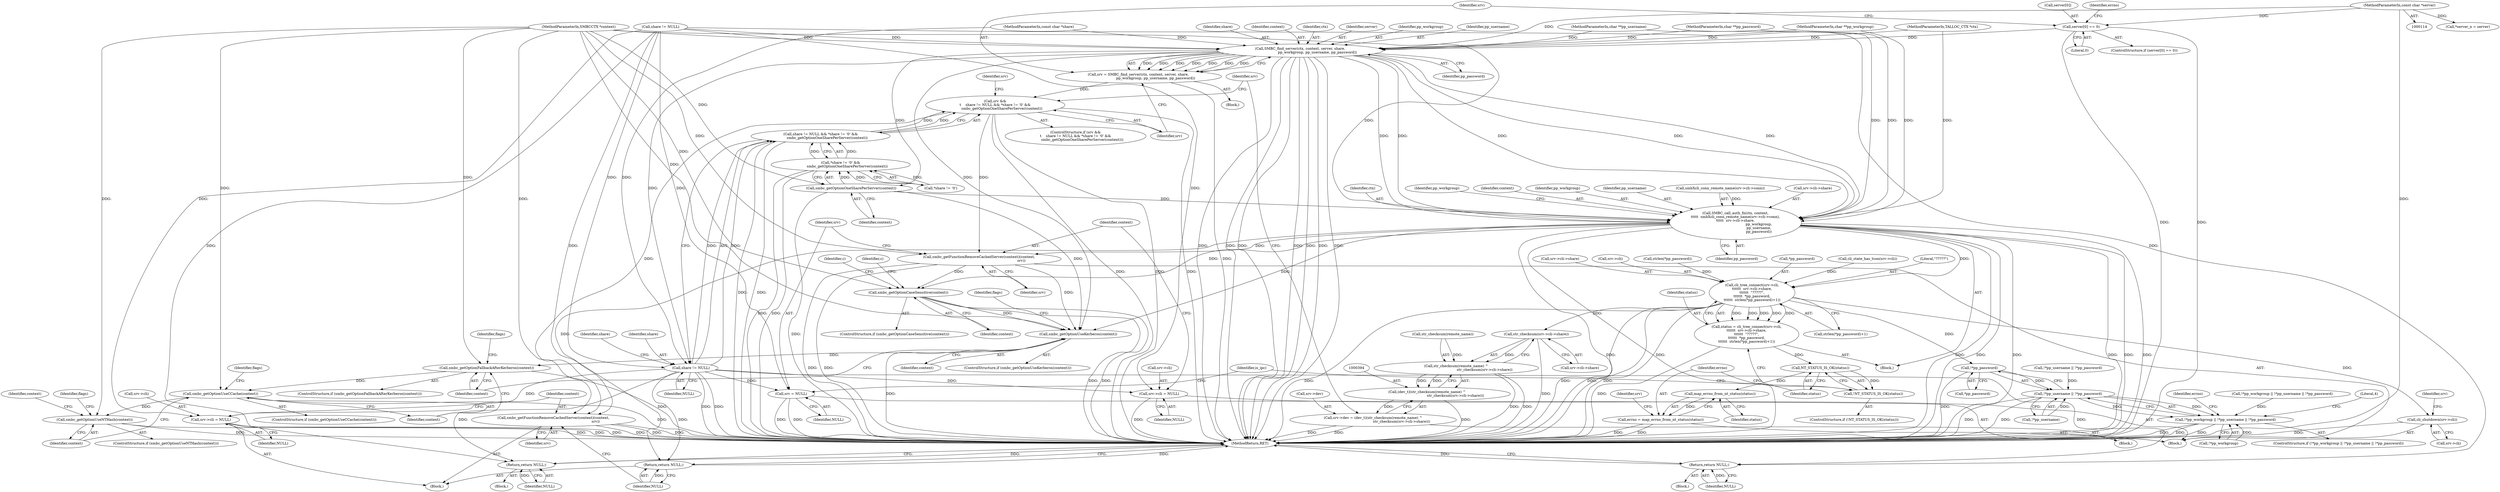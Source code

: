 digraph "0_samba_1ba49b8f389eda3414b14410c7fbcb4041ca06b1@array" {
"1000181" [label="(Call,server[0] == 0)"];
"1000118" [label="(MethodParameterIn,const char *server)"];
"1000194" [label="(Call,SMBC_find_server(ctx, context, server, share,\n                               pp_workgroup, pp_username, pp_password))"];
"1000192" [label="(Call,srv = SMBC_find_server(ctx, context, server, share,\n                               pp_workgroup, pp_username, pp_password))"];
"1000203" [label="(Call,srv &&\n\t    share != NULL && *share != '\0' &&\n            smbc_getOptionOneSharePerServer(context))"];
"1000266" [label="(Call,smbc_getFunctionRemoveCachedServer(context)(context,\n                                                                            srv))"];
"1000308" [label="(Call,smbc_getFunctionRemoveCachedServer(context)(context,\n                                                                            srv))"];
"1000343" [label="(Call,smbc_getOptionCaseSensitive(context))"];
"1000454" [label="(Call,smbc_getOptionUseKerberos(context))"];
"1000461" [label="(Call,smbc_getOptionFallbackAfterKerberos(context))"];
"1000468" [label="(Call,smbc_getOptionUseCCache(context))"];
"1000475" [label="(Call,smbc_getOptionUseNTHash(context))"];
"1000206" [label="(Call,share != NULL)"];
"1000205" [label="(Call,share != NULL && *share != '\0' &&\n            smbc_getOptionOneSharePerServer(context))"];
"1000261" [label="(Call,srv->cli = NULL)"];
"1000269" [label="(Return,return NULL;)"];
"1000303" [label="(Call,srv->cli = NULL)"];
"1000311" [label="(Call,srv = NULL)"];
"1000416" [label="(Return,return NULL;)"];
"1000434" [label="(Return,return NULL;)"];
"1000214" [label="(Call,smbc_getOptionOneSharePerServer(context))"];
"1000209" [label="(Call,*share != '\0' &&\n            smbc_getOptionOneSharePerServer(context))"];
"1000224" [label="(Call,SMBC_call_auth_fn(ctx, context,\n\t\t\t\t\t  smbXcli_conn_remote_name(srv->cli->conn),\n\t\t\t\t\t  srv->cli->share,\n                                          pp_workgroup,\n                                          pp_username,\n                                          pp_password))"];
"1000273" [label="(Call,cli_tree_connect(srv->cli,\n\t\t\t\t\t\t  srv->cli->share,\n\t\t\t\t\t\t  \"?????\",\n\t\t\t\t\t\t  *pp_password,\n\t\t\t\t\t\t  strlen(*pp_password)+1))"];
"1000271" [label="(Call,status = cli_tree_connect(srv->cli,\n\t\t\t\t\t\t  srv->cli->share,\n\t\t\t\t\t\t  \"?????\",\n\t\t\t\t\t\t  *pp_password,\n\t\t\t\t\t\t  strlen(*pp_password)+1))"];
"1000292" [label="(Call,NT_STATUS_IS_OK(status))"];
"1000291" [label="(Call,!NT_STATUS_IS_OK(status))"];
"1000297" [label="(Call,map_errno_from_nt_status(status))"];
"1000295" [label="(Call,errno = map_errno_from_nt_status(status))"];
"1000299" [label="(Call,cli_shutdown(srv->cli))"];
"1000398" [label="(Call,str_checksum(srv->cli->share))"];
"1000395" [label="(Call,str_checksum(remote_name) ^\n                                                   str_checksum(srv->cli->share))"];
"1000393" [label="(Call,(dev_t)(str_checksum(remote_name) ^\n                                                   str_checksum(srv->cli->share)))"];
"1000389" [label="(Call,srv->dev = (dev_t)(str_checksum(remote_name) ^\n                                                   str_checksum(srv->cli->share)))"];
"1000427" [label="(Call,!*pp_password)"];
"1000423" [label="(Call,!*pp_username || !*pp_password)"];
"1000419" [label="(Call,!*pp_workgroup || !*pp_username || !*pp_password)"];
"1000432" [label="(Identifier,errno)"];
"1000120" [label="(MethodParameterIn,const char *share)"];
"1000227" [label="(Call,smbXcli_conn_remote_name(srv->cli->conn))"];
"1000419" [label="(Call,!*pp_workgroup || !*pp_username || !*pp_password)"];
"1000307" [label="(Identifier,NULL)"];
"1000193" [label="(Identifier,srv)"];
"1000202" [label="(ControlStructure,if (srv &&\n\t    share != NULL && *share != '\0' &&\n            smbc_getOptionOneSharePerServer(context)))"];
"1000295" [label="(Call,errno = map_errno_from_nt_status(status))"];
"1000277" [label="(Call,srv->cli->share)"];
"1000233" [label="(Call,srv->cli->share)"];
"1000269" [label="(Return,return NULL;)"];
"1000479" [label="(Identifier,flags)"];
"1000415" [label="(Block,)"];
"1000194" [label="(Call,SMBC_find_server(ctx, context, server, share,\n                               pp_workgroup, pp_username, pp_password))"];
"1000212" [label="(Identifier,share)"];
"1000210" [label="(Call,*share != '\0')"];
"1000223" [label="(Block,)"];
"1000296" [label="(Identifier,errno)"];
"1000300" [label="(Call,srv->cli)"];
"1000139" [label="(Call,*server_n = server)"];
"1000242" [label="(Call,!*pp_workgroup || !*pp_username || !*pp_password)"];
"1000272" [label="(Identifier,status)"];
"1000262" [label="(Call,srv->cli)"];
"1000461" [label="(Call,smbc_getOptionFallbackAfterKerberos(context))"];
"1000390" [label="(Call,srv->dev)"];
"1000297" [label="(Call,map_errno_from_nt_status(status))"];
"1000188" [label="(Identifier,errno)"];
"1000454" [label="(Call,smbc_getOptionUseKerberos(context))"];
"1000221" [label="(Identifier,srv)"];
"1000200" [label="(Identifier,pp_username)"];
"1000267" [label="(Identifier,context)"];
"1000301" [label="(Identifier,srv)"];
"1000352" [label="(Identifier,c)"];
"1000405" [label="(Identifier,srv)"];
"1000434" [label="(Return,return NULL;)"];
"1000225" [label="(Identifier,ctx)"];
"1000475" [label="(Call,smbc_getOptionUseNTHash(context))"];
"1000215" [label="(Identifier,context)"];
"1000427" [label="(Call,!*pp_password)"];
"1000203" [label="(Call,srv &&\n\t    share != NULL && *share != '\0' &&\n            smbc_getOptionOneSharePerServer(context))"];
"1000181" [label="(Call,server[0] == 0)"];
"1000274" [label="(Call,srv->cli)"];
"1000204" [label="(Identifier,srv)"];
"1000261" [label="(Call,srv->cli = NULL)"];
"1000214" [label="(Call,smbc_getOptionOneSharePerServer(context))"];
"1000146" [label="(Call,share != NULL)"];
"1000435" [label="(Identifier,NULL)"];
"1000273" [label="(Call,cli_tree_connect(srv->cli,\n\t\t\t\t\t\t  srv->cli->share,\n\t\t\t\t\t\t  \"?????\",\n\t\t\t\t\t\t  *pp_password,\n\t\t\t\t\t\t  strlen(*pp_password)+1))"];
"1000268" [label="(Identifier,srv)"];
"1000198" [label="(Identifier,share)"];
"1000122" [label="(MethodParameterIn,char **pp_username)"];
"1000224" [label="(Call,SMBC_call_auth_fn(ctx, context,\n\t\t\t\t\t  smbXcli_conn_remote_name(srv->cli->conn),\n\t\t\t\t\t  srv->cli->share,\n                                          pp_workgroup,\n                                          pp_username,\n                                          pp_password))"];
"1000474" [label="(ControlStructure,if (smbc_getOptionUseNTHash(context)))"];
"1000342" [label="(ControlStructure,if (smbc_getOptionCaseSensitive(context)))"];
"1000311" [label="(Call,srv = NULL)"];
"1000304" [label="(Call,srv->cli)"];
"1000292" [label="(Call,NT_STATUS_IS_OK(status))"];
"1000266" [label="(Call,smbc_getFunctionRemoveCachedServer(context)(context,\n                                                                            srv))"];
"1000270" [label="(Identifier,NULL)"];
"1000115" [label="(MethodParameterIn,TALLOC_CTX *ctx)"];
"1000286" [label="(Call,strlen(*pp_password))"];
"1000496" [label="(MethodReturn,RET)"];
"1000416" [label="(Return,return NULL;)"];
"1000437" [label="(Literal,4)"];
"1000299" [label="(Call,cli_shutdown(srv->cli))"];
"1000428" [label="(Call,*pp_password)"];
"1000315" [label="(Identifier,is_ipc)"];
"1000240" [label="(Identifier,pp_password)"];
"1000196" [label="(Identifier,context)"];
"1000290" [label="(ControlStructure,if (!NT_STATUS_IS_OK(status)))"];
"1000423" [label="(Call,!*pp_username || !*pp_password)"];
"1000309" [label="(Identifier,context)"];
"1000399" [label="(Call,srv->cli->share)"];
"1000488" [label="(Identifier,context)"];
"1000347" [label="(Identifier,c)"];
"1000472" [label="(Identifier,flags)"];
"1000476" [label="(Identifier,context)"];
"1000458" [label="(Identifier,flags)"];
"1000265" [label="(Identifier,NULL)"];
"1000283" [label="(Call,*pp_password)"];
"1000389" [label="(Call,srv->dev = (dev_t)(str_checksum(remote_name) ^\n                                                   str_checksum(srv->cli->share)))"];
"1000305" [label="(Identifier,srv)"];
"1000460" [label="(ControlStructure,if (smbc_getOptionFallbackAfterKerberos(context)))"];
"1000430" [label="(Block,)"];
"1000303" [label="(Call,srv->cli = NULL)"];
"1000219" [label="(Call,cli_state_has_tcon(srv->cli))"];
"1000294" [label="(Block,)"];
"1000192" [label="(Call,srv = SMBC_find_server(ctx, context, server, share,\n                               pp_workgroup, pp_username, pp_password))"];
"1000195" [label="(Identifier,ctx)"];
"1000182" [label="(Call,server[0])"];
"1000424" [label="(Call,!*pp_username)"];
"1000343" [label="(Call,smbc_getOptionCaseSensitive(context))"];
"1000417" [label="(Identifier,NULL)"];
"1000245" [label="(Identifier,pp_workgroup)"];
"1000453" [label="(ControlStructure,if (smbc_getOptionUseKerberos(context)))"];
"1000469" [label="(Identifier,context)"];
"1000123" [label="(MethodParameterIn,char **pp_password)"];
"1000398" [label="(Call,str_checksum(srv->cli->share))"];
"1000298" [label="(Identifier,status)"];
"1000271" [label="(Call,status = cli_tree_connect(srv->cli,\n\t\t\t\t\t\t  srv->cli->share,\n\t\t\t\t\t\t  \"?????\",\n\t\t\t\t\t\t  *pp_password,\n\t\t\t\t\t\t  strlen(*pp_password)+1))"];
"1000226" [label="(Identifier,context)"];
"1000209" [label="(Call,*share != '\0' &&\n            smbc_getOptionOneSharePerServer(context))"];
"1000455" [label="(Identifier,context)"];
"1000246" [label="(Call,!*pp_username || !*pp_password)"];
"1000206" [label="(Call,share != NULL)"];
"1000205" [label="(Call,share != NULL && *share != '\0' &&\n            smbc_getOptionOneSharePerServer(context))"];
"1000285" [label="(Call,strlen(*pp_password)+1)"];
"1000207" [label="(Identifier,share)"];
"1000185" [label="(Literal,0)"];
"1000312" [label="(Identifier,srv)"];
"1000465" [label="(Identifier,flags)"];
"1000238" [label="(Identifier,pp_workgroup)"];
"1000308" [label="(Call,smbc_getFunctionRemoveCachedServer(context)(context,\n                                                                            srv))"];
"1000121" [label="(MethodParameterIn,char **pp_workgroup)"];
"1000201" [label="(Identifier,pp_password)"];
"1000467" [label="(ControlStructure,if (smbc_getOptionUseCCache(context)))"];
"1000253" [label="(Block,)"];
"1000291" [label="(Call,!NT_STATUS_IS_OK(status))"];
"1000462" [label="(Identifier,context)"];
"1000208" [label="(Identifier,NULL)"];
"1000197" [label="(Identifier,server)"];
"1000180" [label="(ControlStructure,if (server[0] == 0))"];
"1000118" [label="(MethodParameterIn,const char *server)"];
"1000396" [label="(Call,str_checksum(remote_name))"];
"1000393" [label="(Call,(dev_t)(str_checksum(remote_name) ^\n                                                   str_checksum(srv->cli->share)))"];
"1000282" [label="(Literal,\"?????\")"];
"1000125" [label="(Block,)"];
"1000395" [label="(Call,str_checksum(remote_name) ^\n                                                   str_checksum(srv->cli->share))"];
"1000313" [label="(Identifier,NULL)"];
"1000418" [label="(ControlStructure,if (!*pp_workgroup || !*pp_username || !*pp_password))"];
"1000310" [label="(Identifier,srv)"];
"1000293" [label="(Identifier,status)"];
"1000379" [label="(Block,)"];
"1000468" [label="(Call,smbc_getOptionUseCCache(context))"];
"1000116" [label="(MethodParameterIn,SMBCCTX *context)"];
"1000199" [label="(Identifier,pp_workgroup)"];
"1000344" [label="(Identifier,context)"];
"1000420" [label="(Call,!*pp_workgroup)"];
"1000239" [label="(Identifier,pp_username)"];
"1000181" -> "1000180"  [label="AST: "];
"1000181" -> "1000185"  [label="CFG: "];
"1000182" -> "1000181"  [label="AST: "];
"1000185" -> "1000181"  [label="AST: "];
"1000188" -> "1000181"  [label="CFG: "];
"1000193" -> "1000181"  [label="CFG: "];
"1000181" -> "1000496"  [label="DDG: "];
"1000181" -> "1000496"  [label="DDG: "];
"1000118" -> "1000181"  [label="DDG: "];
"1000181" -> "1000194"  [label="DDG: "];
"1000118" -> "1000114"  [label="AST: "];
"1000118" -> "1000496"  [label="DDG: "];
"1000118" -> "1000139"  [label="DDG: "];
"1000118" -> "1000194"  [label="DDG: "];
"1000194" -> "1000192"  [label="AST: "];
"1000194" -> "1000201"  [label="CFG: "];
"1000195" -> "1000194"  [label="AST: "];
"1000196" -> "1000194"  [label="AST: "];
"1000197" -> "1000194"  [label="AST: "];
"1000198" -> "1000194"  [label="AST: "];
"1000199" -> "1000194"  [label="AST: "];
"1000200" -> "1000194"  [label="AST: "];
"1000201" -> "1000194"  [label="AST: "];
"1000192" -> "1000194"  [label="CFG: "];
"1000194" -> "1000496"  [label="DDG: "];
"1000194" -> "1000496"  [label="DDG: "];
"1000194" -> "1000496"  [label="DDG: "];
"1000194" -> "1000496"  [label="DDG: "];
"1000194" -> "1000496"  [label="DDG: "];
"1000194" -> "1000496"  [label="DDG: "];
"1000194" -> "1000496"  [label="DDG: "];
"1000194" -> "1000192"  [label="DDG: "];
"1000194" -> "1000192"  [label="DDG: "];
"1000194" -> "1000192"  [label="DDG: "];
"1000194" -> "1000192"  [label="DDG: "];
"1000194" -> "1000192"  [label="DDG: "];
"1000194" -> "1000192"  [label="DDG: "];
"1000194" -> "1000192"  [label="DDG: "];
"1000115" -> "1000194"  [label="DDG: "];
"1000116" -> "1000194"  [label="DDG: "];
"1000146" -> "1000194"  [label="DDG: "];
"1000120" -> "1000194"  [label="DDG: "];
"1000121" -> "1000194"  [label="DDG: "];
"1000122" -> "1000194"  [label="DDG: "];
"1000123" -> "1000194"  [label="DDG: "];
"1000194" -> "1000206"  [label="DDG: "];
"1000194" -> "1000214"  [label="DDG: "];
"1000194" -> "1000224"  [label="DDG: "];
"1000194" -> "1000224"  [label="DDG: "];
"1000194" -> "1000224"  [label="DDG: "];
"1000194" -> "1000224"  [label="DDG: "];
"1000194" -> "1000224"  [label="DDG: "];
"1000194" -> "1000454"  [label="DDG: "];
"1000192" -> "1000125"  [label="AST: "];
"1000193" -> "1000192"  [label="AST: "];
"1000204" -> "1000192"  [label="CFG: "];
"1000192" -> "1000496"  [label="DDG: "];
"1000192" -> "1000203"  [label="DDG: "];
"1000203" -> "1000202"  [label="AST: "];
"1000203" -> "1000204"  [label="CFG: "];
"1000203" -> "1000205"  [label="CFG: "];
"1000204" -> "1000203"  [label="AST: "];
"1000205" -> "1000203"  [label="AST: "];
"1000221" -> "1000203"  [label="CFG: "];
"1000405" -> "1000203"  [label="CFG: "];
"1000203" -> "1000496"  [label="DDG: "];
"1000203" -> "1000496"  [label="DDG: "];
"1000203" -> "1000496"  [label="DDG: "];
"1000205" -> "1000203"  [label="DDG: "];
"1000205" -> "1000203"  [label="DDG: "];
"1000203" -> "1000266"  [label="DDG: "];
"1000203" -> "1000308"  [label="DDG: "];
"1000266" -> "1000253"  [label="AST: "];
"1000266" -> "1000268"  [label="CFG: "];
"1000267" -> "1000266"  [label="AST: "];
"1000268" -> "1000266"  [label="AST: "];
"1000270" -> "1000266"  [label="CFG: "];
"1000266" -> "1000496"  [label="DDG: "];
"1000266" -> "1000496"  [label="DDG: "];
"1000266" -> "1000496"  [label="DDG: "];
"1000224" -> "1000266"  [label="DDG: "];
"1000116" -> "1000266"  [label="DDG: "];
"1000308" -> "1000294"  [label="AST: "];
"1000308" -> "1000310"  [label="CFG: "];
"1000309" -> "1000308"  [label="AST: "];
"1000310" -> "1000308"  [label="AST: "];
"1000312" -> "1000308"  [label="CFG: "];
"1000308" -> "1000496"  [label="DDG: "];
"1000308" -> "1000496"  [label="DDG: "];
"1000224" -> "1000308"  [label="DDG: "];
"1000116" -> "1000308"  [label="DDG: "];
"1000308" -> "1000343"  [label="DDG: "];
"1000308" -> "1000454"  [label="DDG: "];
"1000343" -> "1000342"  [label="AST: "];
"1000343" -> "1000344"  [label="CFG: "];
"1000344" -> "1000343"  [label="AST: "];
"1000347" -> "1000343"  [label="CFG: "];
"1000352" -> "1000343"  [label="CFG: "];
"1000343" -> "1000496"  [label="DDG: "];
"1000343" -> "1000496"  [label="DDG: "];
"1000224" -> "1000343"  [label="DDG: "];
"1000116" -> "1000343"  [label="DDG: "];
"1000343" -> "1000454"  [label="DDG: "];
"1000454" -> "1000453"  [label="AST: "];
"1000454" -> "1000455"  [label="CFG: "];
"1000455" -> "1000454"  [label="AST: "];
"1000458" -> "1000454"  [label="CFG: "];
"1000462" -> "1000454"  [label="CFG: "];
"1000454" -> "1000496"  [label="DDG: "];
"1000224" -> "1000454"  [label="DDG: "];
"1000214" -> "1000454"  [label="DDG: "];
"1000116" -> "1000454"  [label="DDG: "];
"1000454" -> "1000461"  [label="DDG: "];
"1000461" -> "1000460"  [label="AST: "];
"1000461" -> "1000462"  [label="CFG: "];
"1000462" -> "1000461"  [label="AST: "];
"1000465" -> "1000461"  [label="CFG: "];
"1000469" -> "1000461"  [label="CFG: "];
"1000461" -> "1000496"  [label="DDG: "];
"1000116" -> "1000461"  [label="DDG: "];
"1000461" -> "1000468"  [label="DDG: "];
"1000468" -> "1000467"  [label="AST: "];
"1000468" -> "1000469"  [label="CFG: "];
"1000469" -> "1000468"  [label="AST: "];
"1000472" -> "1000468"  [label="CFG: "];
"1000476" -> "1000468"  [label="CFG: "];
"1000468" -> "1000496"  [label="DDG: "];
"1000116" -> "1000468"  [label="DDG: "];
"1000468" -> "1000475"  [label="DDG: "];
"1000475" -> "1000474"  [label="AST: "];
"1000475" -> "1000476"  [label="CFG: "];
"1000476" -> "1000475"  [label="AST: "];
"1000479" -> "1000475"  [label="CFG: "];
"1000488" -> "1000475"  [label="CFG: "];
"1000475" -> "1000496"  [label="DDG: "];
"1000475" -> "1000496"  [label="DDG: "];
"1000116" -> "1000475"  [label="DDG: "];
"1000206" -> "1000205"  [label="AST: "];
"1000206" -> "1000208"  [label="CFG: "];
"1000207" -> "1000206"  [label="AST: "];
"1000208" -> "1000206"  [label="AST: "];
"1000212" -> "1000206"  [label="CFG: "];
"1000205" -> "1000206"  [label="CFG: "];
"1000206" -> "1000496"  [label="DDG: "];
"1000206" -> "1000496"  [label="DDG: "];
"1000206" -> "1000205"  [label="DDG: "];
"1000206" -> "1000205"  [label="DDG: "];
"1000120" -> "1000206"  [label="DDG: "];
"1000146" -> "1000206"  [label="DDG: "];
"1000206" -> "1000261"  [label="DDG: "];
"1000206" -> "1000269"  [label="DDG: "];
"1000206" -> "1000303"  [label="DDG: "];
"1000206" -> "1000311"  [label="DDG: "];
"1000206" -> "1000416"  [label="DDG: "];
"1000206" -> "1000434"  [label="DDG: "];
"1000205" -> "1000209"  [label="CFG: "];
"1000209" -> "1000205"  [label="AST: "];
"1000205" -> "1000496"  [label="DDG: "];
"1000205" -> "1000496"  [label="DDG: "];
"1000209" -> "1000205"  [label="DDG: "];
"1000209" -> "1000205"  [label="DDG: "];
"1000261" -> "1000253"  [label="AST: "];
"1000261" -> "1000265"  [label="CFG: "];
"1000262" -> "1000261"  [label="AST: "];
"1000265" -> "1000261"  [label="AST: "];
"1000267" -> "1000261"  [label="CFG: "];
"1000261" -> "1000496"  [label="DDG: "];
"1000261" -> "1000496"  [label="DDG: "];
"1000146" -> "1000261"  [label="DDG: "];
"1000269" -> "1000253"  [label="AST: "];
"1000269" -> "1000270"  [label="CFG: "];
"1000270" -> "1000269"  [label="AST: "];
"1000496" -> "1000269"  [label="CFG: "];
"1000269" -> "1000496"  [label="DDG: "];
"1000270" -> "1000269"  [label="DDG: "];
"1000146" -> "1000269"  [label="DDG: "];
"1000303" -> "1000294"  [label="AST: "];
"1000303" -> "1000307"  [label="CFG: "];
"1000304" -> "1000303"  [label="AST: "];
"1000307" -> "1000303"  [label="AST: "];
"1000309" -> "1000303"  [label="CFG: "];
"1000303" -> "1000496"  [label="DDG: "];
"1000146" -> "1000303"  [label="DDG: "];
"1000311" -> "1000294"  [label="AST: "];
"1000311" -> "1000313"  [label="CFG: "];
"1000312" -> "1000311"  [label="AST: "];
"1000313" -> "1000311"  [label="AST: "];
"1000315" -> "1000311"  [label="CFG: "];
"1000311" -> "1000496"  [label="DDG: "];
"1000311" -> "1000496"  [label="DDG: "];
"1000146" -> "1000311"  [label="DDG: "];
"1000416" -> "1000415"  [label="AST: "];
"1000416" -> "1000417"  [label="CFG: "];
"1000417" -> "1000416"  [label="AST: "];
"1000496" -> "1000416"  [label="CFG: "];
"1000416" -> "1000496"  [label="DDG: "];
"1000417" -> "1000416"  [label="DDG: "];
"1000146" -> "1000416"  [label="DDG: "];
"1000434" -> "1000430"  [label="AST: "];
"1000434" -> "1000435"  [label="CFG: "];
"1000435" -> "1000434"  [label="AST: "];
"1000496" -> "1000434"  [label="CFG: "];
"1000434" -> "1000496"  [label="DDG: "];
"1000435" -> "1000434"  [label="DDG: "];
"1000146" -> "1000434"  [label="DDG: "];
"1000214" -> "1000209"  [label="AST: "];
"1000214" -> "1000215"  [label="CFG: "];
"1000215" -> "1000214"  [label="AST: "];
"1000209" -> "1000214"  [label="CFG: "];
"1000214" -> "1000496"  [label="DDG: "];
"1000214" -> "1000209"  [label="DDG: "];
"1000116" -> "1000214"  [label="DDG: "];
"1000214" -> "1000224"  [label="DDG: "];
"1000209" -> "1000210"  [label="CFG: "];
"1000210" -> "1000209"  [label="AST: "];
"1000209" -> "1000496"  [label="DDG: "];
"1000209" -> "1000496"  [label="DDG: "];
"1000210" -> "1000209"  [label="DDG: "];
"1000210" -> "1000209"  [label="DDG: "];
"1000224" -> "1000223"  [label="AST: "];
"1000224" -> "1000240"  [label="CFG: "];
"1000225" -> "1000224"  [label="AST: "];
"1000226" -> "1000224"  [label="AST: "];
"1000227" -> "1000224"  [label="AST: "];
"1000233" -> "1000224"  [label="AST: "];
"1000238" -> "1000224"  [label="AST: "];
"1000239" -> "1000224"  [label="AST: "];
"1000240" -> "1000224"  [label="AST: "];
"1000245" -> "1000224"  [label="CFG: "];
"1000224" -> "1000496"  [label="DDG: "];
"1000224" -> "1000496"  [label="DDG: "];
"1000224" -> "1000496"  [label="DDG: "];
"1000224" -> "1000496"  [label="DDG: "];
"1000224" -> "1000496"  [label="DDG: "];
"1000224" -> "1000496"  [label="DDG: "];
"1000224" -> "1000496"  [label="DDG: "];
"1000224" -> "1000496"  [label="DDG: "];
"1000115" -> "1000224"  [label="DDG: "];
"1000116" -> "1000224"  [label="DDG: "];
"1000227" -> "1000224"  [label="DDG: "];
"1000121" -> "1000224"  [label="DDG: "];
"1000122" -> "1000224"  [label="DDG: "];
"1000123" -> "1000224"  [label="DDG: "];
"1000224" -> "1000273"  [label="DDG: "];
"1000273" -> "1000271"  [label="AST: "];
"1000273" -> "1000285"  [label="CFG: "];
"1000274" -> "1000273"  [label="AST: "];
"1000277" -> "1000273"  [label="AST: "];
"1000282" -> "1000273"  [label="AST: "];
"1000283" -> "1000273"  [label="AST: "];
"1000285" -> "1000273"  [label="AST: "];
"1000271" -> "1000273"  [label="CFG: "];
"1000273" -> "1000496"  [label="DDG: "];
"1000273" -> "1000496"  [label="DDG: "];
"1000273" -> "1000496"  [label="DDG: "];
"1000273" -> "1000496"  [label="DDG: "];
"1000273" -> "1000271"  [label="DDG: "];
"1000273" -> "1000271"  [label="DDG: "];
"1000273" -> "1000271"  [label="DDG: "];
"1000273" -> "1000271"  [label="DDG: "];
"1000273" -> "1000271"  [label="DDG: "];
"1000219" -> "1000273"  [label="DDG: "];
"1000286" -> "1000273"  [label="DDG: "];
"1000273" -> "1000299"  [label="DDG: "];
"1000273" -> "1000398"  [label="DDG: "];
"1000273" -> "1000427"  [label="DDG: "];
"1000271" -> "1000223"  [label="AST: "];
"1000272" -> "1000271"  [label="AST: "];
"1000293" -> "1000271"  [label="CFG: "];
"1000271" -> "1000496"  [label="DDG: "];
"1000271" -> "1000292"  [label="DDG: "];
"1000292" -> "1000291"  [label="AST: "];
"1000292" -> "1000293"  [label="CFG: "];
"1000293" -> "1000292"  [label="AST: "];
"1000291" -> "1000292"  [label="CFG: "];
"1000292" -> "1000291"  [label="DDG: "];
"1000292" -> "1000297"  [label="DDG: "];
"1000291" -> "1000290"  [label="AST: "];
"1000296" -> "1000291"  [label="CFG: "];
"1000315" -> "1000291"  [label="CFG: "];
"1000297" -> "1000295"  [label="AST: "];
"1000297" -> "1000298"  [label="CFG: "];
"1000298" -> "1000297"  [label="AST: "];
"1000295" -> "1000297"  [label="CFG: "];
"1000297" -> "1000295"  [label="DDG: "];
"1000295" -> "1000294"  [label="AST: "];
"1000296" -> "1000295"  [label="AST: "];
"1000301" -> "1000295"  [label="CFG: "];
"1000295" -> "1000496"  [label="DDG: "];
"1000295" -> "1000496"  [label="DDG: "];
"1000299" -> "1000294"  [label="AST: "];
"1000299" -> "1000300"  [label="CFG: "];
"1000300" -> "1000299"  [label="AST: "];
"1000305" -> "1000299"  [label="CFG: "];
"1000299" -> "1000496"  [label="DDG: "];
"1000398" -> "1000395"  [label="AST: "];
"1000398" -> "1000399"  [label="CFG: "];
"1000399" -> "1000398"  [label="AST: "];
"1000395" -> "1000398"  [label="CFG: "];
"1000398" -> "1000496"  [label="DDG: "];
"1000398" -> "1000395"  [label="DDG: "];
"1000395" -> "1000393"  [label="AST: "];
"1000396" -> "1000395"  [label="AST: "];
"1000393" -> "1000395"  [label="CFG: "];
"1000395" -> "1000496"  [label="DDG: "];
"1000395" -> "1000496"  [label="DDG: "];
"1000395" -> "1000393"  [label="DDG: "];
"1000395" -> "1000393"  [label="DDG: "];
"1000396" -> "1000395"  [label="DDG: "];
"1000393" -> "1000389"  [label="AST: "];
"1000394" -> "1000393"  [label="AST: "];
"1000389" -> "1000393"  [label="CFG: "];
"1000393" -> "1000496"  [label="DDG: "];
"1000393" -> "1000389"  [label="DDG: "];
"1000389" -> "1000379"  [label="AST: "];
"1000390" -> "1000389"  [label="AST: "];
"1000405" -> "1000389"  [label="CFG: "];
"1000389" -> "1000496"  [label="DDG: "];
"1000389" -> "1000496"  [label="DDG: "];
"1000427" -> "1000423"  [label="AST: "];
"1000427" -> "1000428"  [label="CFG: "];
"1000428" -> "1000427"  [label="AST: "];
"1000423" -> "1000427"  [label="CFG: "];
"1000427" -> "1000496"  [label="DDG: "];
"1000427" -> "1000423"  [label="DDG: "];
"1000423" -> "1000419"  [label="AST: "];
"1000423" -> "1000424"  [label="CFG: "];
"1000424" -> "1000423"  [label="AST: "];
"1000419" -> "1000423"  [label="CFG: "];
"1000423" -> "1000496"  [label="DDG: "];
"1000423" -> "1000496"  [label="DDG: "];
"1000423" -> "1000419"  [label="DDG: "];
"1000423" -> "1000419"  [label="DDG: "];
"1000424" -> "1000423"  [label="DDG: "];
"1000246" -> "1000423"  [label="DDG: "];
"1000419" -> "1000418"  [label="AST: "];
"1000419" -> "1000420"  [label="CFG: "];
"1000420" -> "1000419"  [label="AST: "];
"1000432" -> "1000419"  [label="CFG: "];
"1000437" -> "1000419"  [label="CFG: "];
"1000419" -> "1000496"  [label="DDG: "];
"1000419" -> "1000496"  [label="DDG: "];
"1000419" -> "1000496"  [label="DDG: "];
"1000420" -> "1000419"  [label="DDG: "];
"1000242" -> "1000419"  [label="DDG: "];
}
